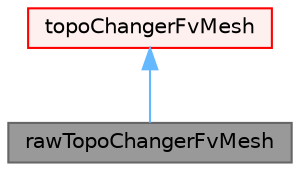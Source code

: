 digraph "rawTopoChangerFvMesh"
{
 // LATEX_PDF_SIZE
  bgcolor="transparent";
  edge [fontname=Helvetica,fontsize=10,labelfontname=Helvetica,labelfontsize=10];
  node [fontname=Helvetica,fontsize=10,shape=box,height=0.2,width=0.4];
  Node1 [id="Node000001",label="rawTopoChangerFvMesh",height=0.2,width=0.4,color="gray40", fillcolor="grey60", style="filled", fontcolor="black",tooltip="topoChangerFvMesh without any added functionality."];
  Node2 -> Node1 [id="edge1_Node000001_Node000002",dir="back",color="steelblue1",style="solid",tooltip=" "];
  Node2 [id="Node000002",label="topoChangerFvMesh",height=0.2,width=0.4,color="red", fillcolor="#FFF0F0", style="filled",URL="$classFoam_1_1topoChangerFvMesh.html",tooltip="Abstract base class for a topology changing fvMesh."];
}

